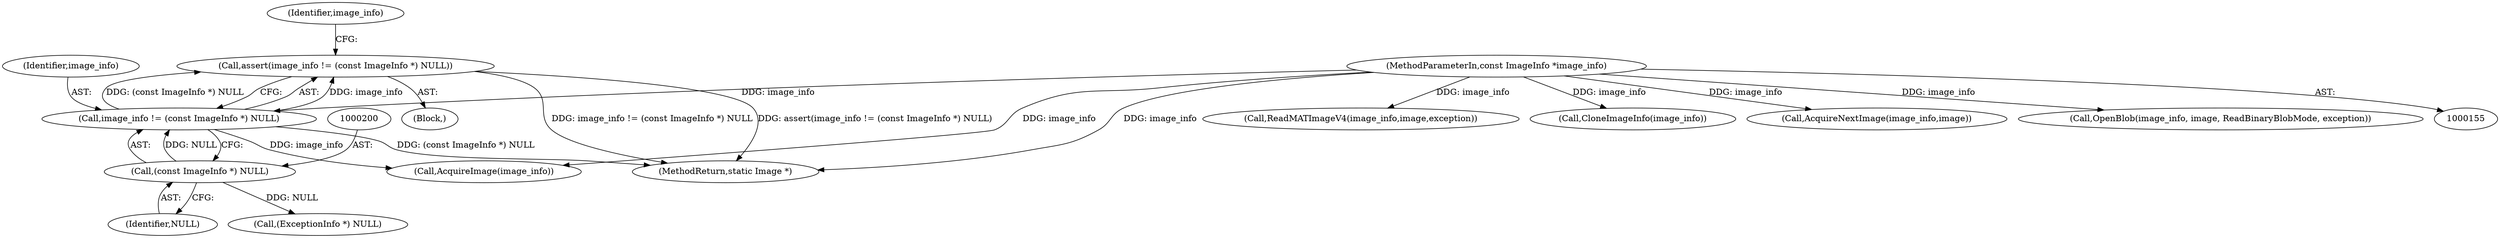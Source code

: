 digraph "0_ImageMagick_8985ed08f01d465ee65ab5a106186b3868b6f601@API" {
"1000196" [label="(Call,assert(image_info != (const ImageInfo *) NULL))"];
"1000197" [label="(Call,image_info != (const ImageInfo *) NULL)"];
"1000156" [label="(MethodParameterIn,const ImageInfo *image_info)"];
"1000199" [label="(Call,(const ImageInfo *) NULL)"];
"1000197" [label="(Call,image_info != (const ImageInfo *) NULL)"];
"1000198" [label="(Identifier,image_info)"];
"1000287" [label="(Call,ReadMATImageV4(image_info,image,exception))"];
"1000469" [label="(Call,CloneImageInfo(image_info))"];
"1000201" [label="(Identifier,NULL)"];
"1001874" [label="(MethodReturn,static Image *)"];
"1001645" [label="(Call,AcquireNextImage(image_info,image))"];
"1000237" [label="(Call,OpenBlob(image_info, image, ReadBinaryBlobMode, exception))"];
"1000156" [label="(MethodParameterIn,const ImageInfo *image_info)"];
"1000199" [label="(Call,(const ImageInfo *) NULL)"];
"1000211" [label="(Call,(ExceptionInfo *) NULL)"];
"1000196" [label="(Call,assert(image_info != (const ImageInfo *) NULL))"];
"1000205" [label="(Identifier,image_info)"];
"1000233" [label="(Call,AcquireImage(image_info))"];
"1000158" [label="(Block,)"];
"1000196" -> "1000158"  [label="AST: "];
"1000196" -> "1000197"  [label="CFG: "];
"1000197" -> "1000196"  [label="AST: "];
"1000205" -> "1000196"  [label="CFG: "];
"1000196" -> "1001874"  [label="DDG: image_info != (const ImageInfo *) NULL"];
"1000196" -> "1001874"  [label="DDG: assert(image_info != (const ImageInfo *) NULL)"];
"1000197" -> "1000196"  [label="DDG: image_info"];
"1000197" -> "1000196"  [label="DDG: (const ImageInfo *) NULL"];
"1000197" -> "1000199"  [label="CFG: "];
"1000198" -> "1000197"  [label="AST: "];
"1000199" -> "1000197"  [label="AST: "];
"1000197" -> "1001874"  [label="DDG: (const ImageInfo *) NULL"];
"1000156" -> "1000197"  [label="DDG: image_info"];
"1000199" -> "1000197"  [label="DDG: NULL"];
"1000197" -> "1000233"  [label="DDG: image_info"];
"1000156" -> "1000155"  [label="AST: "];
"1000156" -> "1001874"  [label="DDG: image_info"];
"1000156" -> "1000233"  [label="DDG: image_info"];
"1000156" -> "1000237"  [label="DDG: image_info"];
"1000156" -> "1000287"  [label="DDG: image_info"];
"1000156" -> "1000469"  [label="DDG: image_info"];
"1000156" -> "1001645"  [label="DDG: image_info"];
"1000199" -> "1000201"  [label="CFG: "];
"1000200" -> "1000199"  [label="AST: "];
"1000201" -> "1000199"  [label="AST: "];
"1000199" -> "1000211"  [label="DDG: NULL"];
}
